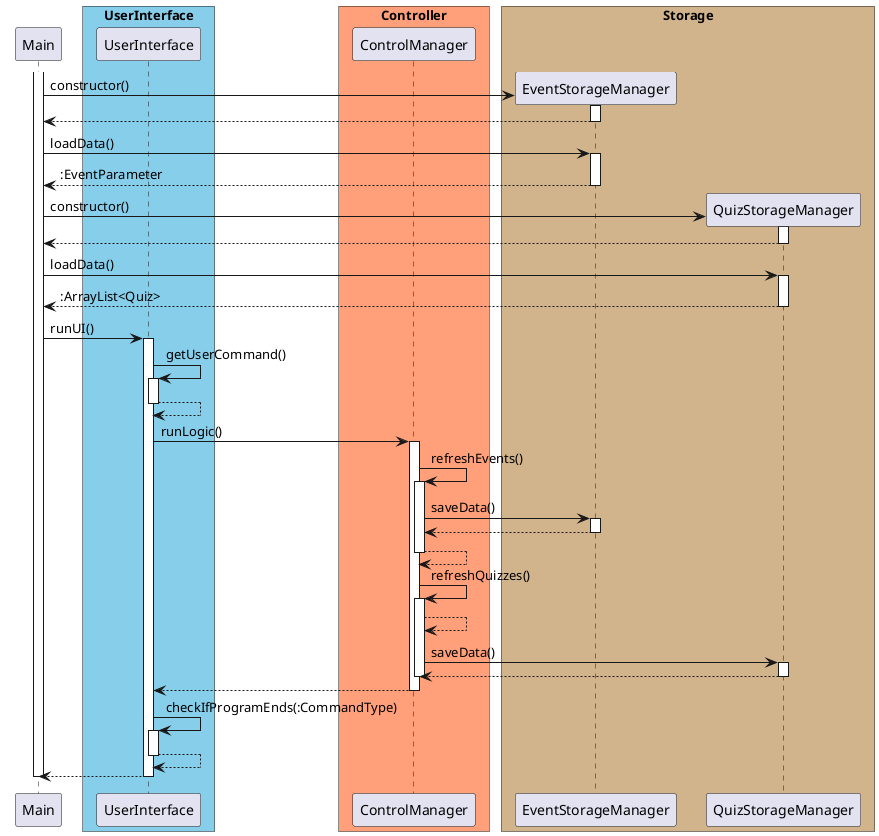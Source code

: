 @startuml

skinparam ParticipantPadding 10
skinparam BoxPadding 5

participant Main

box "UserInterface" #skyblue
participant UserInterface
end box

box "Controller" #LightSalmon
participant ControlManager
end box

box "Storage" #Tan
participant EventStorageManager
participant QuizStorageManager
end box

activate Main
Main -> EventStorageManager** : constructor()
activate EventStorageManager
EventStorageManager --> Main
deactivate EventStorageManager

Main -> EventStorageManager : loadData()
activate EventStorageManager
EventStorageManager --> Main : :EventParameter
deactivate EventStorageManager

Main -> QuizStorageManager** : constructor()
activate QuizStorageManager
QuizStorageManager --> Main
deactivate QuizStorageManager

Main -> QuizStorageManager : loadData()
activate QuizStorageManager
QuizStorageManager --> Main : :ArrayList<Quiz>
deactivate QuizStorageManager

Main -> UserInterface : runUI()
activate UserInterface
UserInterface -> UserInterface : getUserCommand()
activate UserInterface
UserInterface --> UserInterface
deactivate UserInterface
UserInterface -> ControlManager : runLogic()
activate ControlManager
ControlManager -> ControlManager : refreshEvents()
activate ControlManager
ControlManager -> EventStorageManager : saveData()
activate EventStorageManager
EventStorageManager --> ControlManager
deactivate EventStorageManager
ControlManager --> ControlManager
deactivate ControlManager
ControlManager -> ControlManager : refreshQuizzes()
activate ControlManager
ControlManager --> ControlManager
ControlManager -> QuizStorageManager : saveData()
activate QuizStorageManager
QuizStorageManager --> ControlManager
deactivate QuizStorageManager
deactivate ControlManager
ControlManager --> UserInterface
deactivate ControlManager
deactivate ControlManager
UserInterface -> UserInterface : checkIfProgramEnds(:CommandType)
activate UserInterface
UserInterface --> UserInterface
deactivate UserInterface
deactivate ControlManager
UserInterface --> Main
deactivate UserInterface
deactivate Main

@enduml